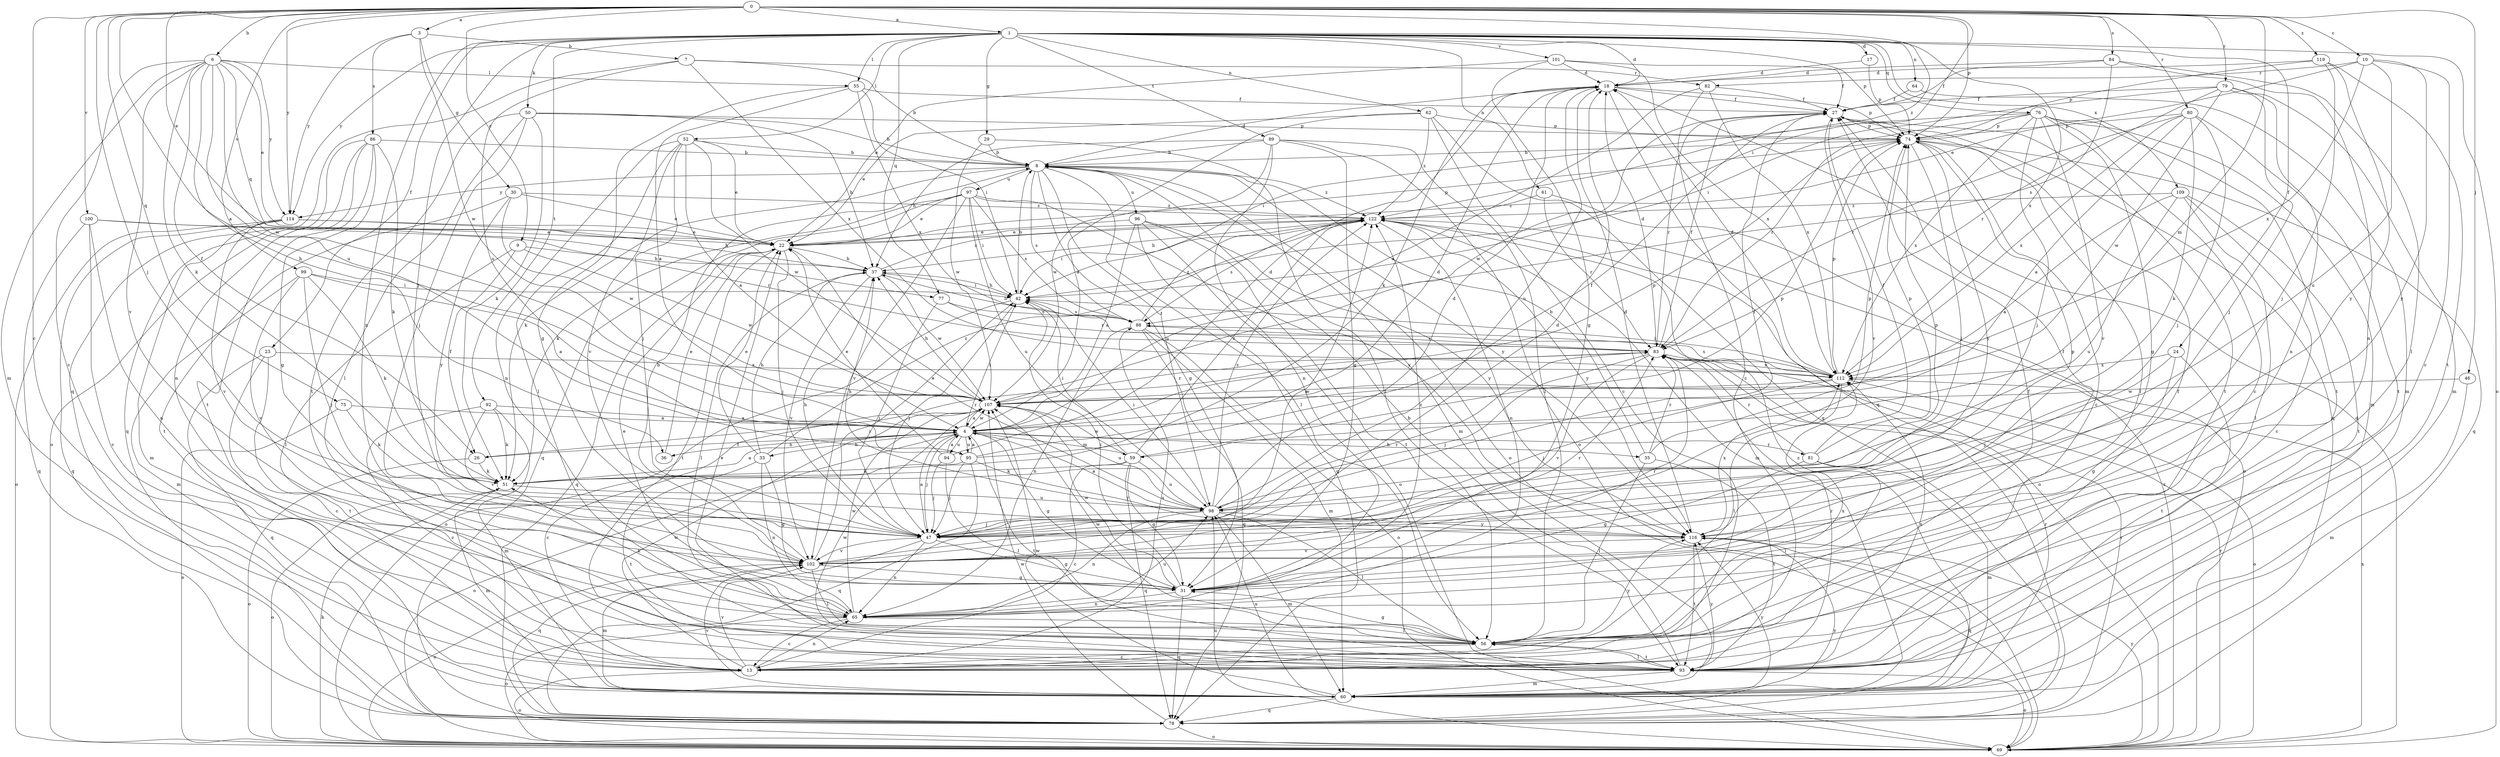 strict digraph  {
0;
1;
3;
4;
6;
7;
8;
9;
10;
13;
17;
18;
22;
23;
24;
26;
27;
29;
30;
31;
33;
35;
36;
37;
42;
46;
47;
50;
51;
52;
55;
56;
59;
60;
61;
62;
64;
65;
69;
74;
75;
76;
77;
78;
79;
80;
81;
82;
83;
84;
86;
88;
89;
92;
93;
94;
95;
96;
97;
98;
99;
100;
101;
102;
107;
109;
112;
114;
116;
119;
122;
0 -> 1  [label=a];
0 -> 3  [label=a];
0 -> 4  [label=a];
0 -> 6  [label=b];
0 -> 9  [label=c];
0 -> 10  [label=c];
0 -> 13  [label=c];
0 -> 22  [label=e];
0 -> 42  [label=i];
0 -> 46  [label=j];
0 -> 47  [label=j];
0 -> 59  [label=m];
0 -> 74  [label=p];
0 -> 75  [label=q];
0 -> 79  [label=r];
0 -> 80  [label=r];
0 -> 84  [label=s];
0 -> 99  [label=v];
0 -> 100  [label=v];
0 -> 114  [label=y];
0 -> 119  [label=z];
0 -> 122  [label=z];
1 -> 17  [label=d];
1 -> 18  [label=d];
1 -> 23  [label=f];
1 -> 24  [label=f];
1 -> 29  [label=g];
1 -> 47  [label=j];
1 -> 50  [label=k];
1 -> 52  [label=l];
1 -> 55  [label=l];
1 -> 61  [label=n];
1 -> 62  [label=n];
1 -> 64  [label=n];
1 -> 65  [label=n];
1 -> 69  [label=o];
1 -> 74  [label=p];
1 -> 76  [label=q];
1 -> 77  [label=q];
1 -> 89  [label=t];
1 -> 92  [label=t];
1 -> 101  [label=v];
1 -> 109  [label=x];
1 -> 112  [label=x];
1 -> 114  [label=y];
3 -> 7  [label=b];
3 -> 30  [label=g];
3 -> 86  [label=s];
3 -> 107  [label=w];
3 -> 114  [label=y];
4 -> 26  [label=f];
4 -> 31  [label=g];
4 -> 33  [label=h];
4 -> 35  [label=h];
4 -> 36  [label=h];
4 -> 42  [label=i];
4 -> 47  [label=j];
4 -> 59  [label=m];
4 -> 69  [label=o];
4 -> 74  [label=p];
4 -> 81  [label=r];
4 -> 93  [label=t];
4 -> 94  [label=u];
4 -> 95  [label=u];
4 -> 107  [label=w];
6 -> 13  [label=c];
6 -> 22  [label=e];
6 -> 26  [label=f];
6 -> 36  [label=h];
6 -> 51  [label=k];
6 -> 55  [label=l];
6 -> 60  [label=m];
6 -> 77  [label=q];
6 -> 95  [label=u];
6 -> 102  [label=v];
6 -> 107  [label=w];
6 -> 114  [label=y];
7 -> 8  [label=b];
7 -> 78  [label=q];
7 -> 82  [label=r];
7 -> 95  [label=u];
7 -> 112  [label=x];
8 -> 18  [label=d];
8 -> 31  [label=g];
8 -> 51  [label=k];
8 -> 56  [label=l];
8 -> 60  [label=m];
8 -> 69  [label=o];
8 -> 88  [label=s];
8 -> 96  [label=u];
8 -> 97  [label=u];
8 -> 98  [label=u];
8 -> 114  [label=y];
8 -> 116  [label=y];
8 -> 122  [label=z];
9 -> 26  [label=f];
9 -> 37  [label=h];
9 -> 56  [label=l];
9 -> 107  [label=w];
10 -> 13  [label=c];
10 -> 22  [label=e];
10 -> 82  [label=r];
10 -> 98  [label=u];
10 -> 112  [label=x];
10 -> 116  [label=y];
13 -> 27  [label=f];
13 -> 65  [label=n];
13 -> 69  [label=o];
13 -> 88  [label=s];
13 -> 102  [label=v];
13 -> 107  [label=w];
17 -> 18  [label=d];
17 -> 74  [label=p];
18 -> 27  [label=f];
18 -> 51  [label=k];
18 -> 74  [label=p];
18 -> 78  [label=q];
18 -> 98  [label=u];
22 -> 37  [label=h];
22 -> 47  [label=j];
22 -> 74  [label=p];
22 -> 78  [label=q];
22 -> 93  [label=t];
23 -> 13  [label=c];
23 -> 78  [label=q];
23 -> 93  [label=t];
23 -> 112  [label=x];
24 -> 31  [label=g];
24 -> 47  [label=j];
24 -> 93  [label=t];
24 -> 112  [label=x];
26 -> 51  [label=k];
26 -> 69  [label=o];
26 -> 83  [label=r];
27 -> 74  [label=p];
27 -> 78  [label=q];
27 -> 83  [label=r];
27 -> 93  [label=t];
27 -> 102  [label=v];
27 -> 107  [label=w];
29 -> 8  [label=b];
29 -> 56  [label=l];
29 -> 107  [label=w];
30 -> 22  [label=e];
30 -> 93  [label=t];
30 -> 107  [label=w];
30 -> 116  [label=y];
30 -> 122  [label=z];
31 -> 27  [label=f];
31 -> 42  [label=i];
31 -> 65  [label=n];
31 -> 78  [label=q];
31 -> 83  [label=r];
31 -> 107  [label=w];
31 -> 122  [label=z];
33 -> 22  [label=e];
33 -> 31  [label=g];
33 -> 37  [label=h];
33 -> 65  [label=n];
33 -> 93  [label=t];
33 -> 122  [label=z];
35 -> 8  [label=b];
35 -> 56  [label=l];
35 -> 74  [label=p];
35 -> 83  [label=r];
35 -> 93  [label=t];
36 -> 22  [label=e];
37 -> 42  [label=i];
37 -> 56  [label=l];
37 -> 102  [label=v];
37 -> 107  [label=w];
37 -> 122  [label=z];
42 -> 8  [label=b];
42 -> 37  [label=h];
42 -> 47  [label=j];
42 -> 69  [label=o];
42 -> 88  [label=s];
46 -> 60  [label=m];
46 -> 107  [label=w];
47 -> 4  [label=a];
47 -> 31  [label=g];
47 -> 37  [label=h];
47 -> 65  [label=n];
47 -> 78  [label=q];
47 -> 83  [label=r];
47 -> 102  [label=v];
50 -> 8  [label=b];
50 -> 37  [label=h];
50 -> 47  [label=j];
50 -> 51  [label=k];
50 -> 56  [label=l];
50 -> 74  [label=p];
50 -> 93  [label=t];
51 -> 4  [label=a];
51 -> 60  [label=m];
51 -> 69  [label=o];
51 -> 98  [label=u];
52 -> 4  [label=a];
52 -> 8  [label=b];
52 -> 22  [label=e];
52 -> 47  [label=j];
52 -> 56  [label=l];
52 -> 65  [label=n];
52 -> 102  [label=v];
52 -> 107  [label=w];
55 -> 4  [label=a];
55 -> 27  [label=f];
55 -> 31  [label=g];
55 -> 42  [label=i];
55 -> 112  [label=x];
56 -> 13  [label=c];
56 -> 31  [label=g];
56 -> 93  [label=t];
56 -> 107  [label=w];
56 -> 112  [label=x];
56 -> 116  [label=y];
59 -> 13  [label=c];
59 -> 31  [label=g];
59 -> 42  [label=i];
59 -> 51  [label=k];
59 -> 74  [label=p];
59 -> 78  [label=q];
59 -> 98  [label=u];
59 -> 107  [label=w];
59 -> 122  [label=z];
60 -> 78  [label=q];
60 -> 83  [label=r];
60 -> 98  [label=u];
60 -> 102  [label=v];
60 -> 107  [label=w];
60 -> 116  [label=y];
60 -> 122  [label=z];
61 -> 69  [label=o];
61 -> 83  [label=r];
61 -> 122  [label=z];
62 -> 4  [label=a];
62 -> 13  [label=c];
62 -> 22  [label=e];
62 -> 74  [label=p];
62 -> 78  [label=q];
62 -> 122  [label=z];
64 -> 27  [label=f];
64 -> 60  [label=m];
65 -> 13  [label=c];
65 -> 22  [label=e];
65 -> 51  [label=k];
65 -> 56  [label=l];
65 -> 69  [label=o];
65 -> 98  [label=u];
65 -> 107  [label=w];
69 -> 18  [label=d];
69 -> 51  [label=k];
69 -> 83  [label=r];
69 -> 98  [label=u];
69 -> 112  [label=x];
69 -> 116  [label=y];
69 -> 122  [label=z];
74 -> 8  [label=b];
74 -> 13  [label=c];
74 -> 47  [label=j];
74 -> 56  [label=l];
74 -> 78  [label=q];
74 -> 116  [label=y];
75 -> 4  [label=a];
75 -> 51  [label=k];
75 -> 69  [label=o];
76 -> 13  [label=c];
76 -> 31  [label=g];
76 -> 42  [label=i];
76 -> 47  [label=j];
76 -> 60  [label=m];
76 -> 74  [label=p];
76 -> 83  [label=r];
76 -> 93  [label=t];
76 -> 102  [label=v];
76 -> 112  [label=x];
77 -> 47  [label=j];
77 -> 83  [label=r];
77 -> 88  [label=s];
78 -> 69  [label=o];
78 -> 83  [label=r];
78 -> 107  [label=w];
78 -> 116  [label=y];
79 -> 27  [label=f];
79 -> 42  [label=i];
79 -> 47  [label=j];
79 -> 60  [label=m];
79 -> 65  [label=n];
79 -> 83  [label=r];
79 -> 107  [label=w];
80 -> 4  [label=a];
80 -> 47  [label=j];
80 -> 51  [label=k];
80 -> 74  [label=p];
80 -> 83  [label=r];
80 -> 93  [label=t];
80 -> 112  [label=x];
81 -> 27  [label=f];
81 -> 31  [label=g];
81 -> 56  [label=l];
81 -> 60  [label=m];
81 -> 74  [label=p];
81 -> 83  [label=r];
82 -> 4  [label=a];
82 -> 13  [label=c];
82 -> 27  [label=f];
82 -> 112  [label=x];
83 -> 18  [label=d];
83 -> 27  [label=f];
83 -> 47  [label=j];
83 -> 102  [label=v];
83 -> 112  [label=x];
84 -> 18  [label=d];
84 -> 27  [label=f];
84 -> 56  [label=l];
84 -> 65  [label=n];
84 -> 88  [label=s];
86 -> 8  [label=b];
86 -> 31  [label=g];
86 -> 51  [label=k];
86 -> 65  [label=n];
86 -> 69  [label=o];
86 -> 78  [label=q];
86 -> 93  [label=t];
88 -> 37  [label=h];
88 -> 60  [label=m];
88 -> 65  [label=n];
88 -> 69  [label=o];
88 -> 78  [label=q];
88 -> 83  [label=r];
88 -> 122  [label=z];
89 -> 8  [label=b];
89 -> 31  [label=g];
89 -> 37  [label=h];
89 -> 56  [label=l];
89 -> 65  [label=n];
89 -> 69  [label=o];
89 -> 107  [label=w];
92 -> 4  [label=a];
92 -> 13  [label=c];
92 -> 51  [label=k];
92 -> 60  [label=m];
92 -> 102  [label=v];
93 -> 8  [label=b];
93 -> 22  [label=e];
93 -> 27  [label=f];
93 -> 56  [label=l];
93 -> 60  [label=m];
93 -> 69  [label=o];
93 -> 83  [label=r];
93 -> 107  [label=w];
93 -> 112  [label=x];
93 -> 116  [label=y];
94 -> 4  [label=a];
94 -> 18  [label=d];
94 -> 22  [label=e];
94 -> 47  [label=j];
94 -> 56  [label=l];
95 -> 4  [label=a];
95 -> 18  [label=d];
95 -> 27  [label=f];
95 -> 47  [label=j];
95 -> 51  [label=k];
95 -> 78  [label=q];
95 -> 116  [label=y];
96 -> 4  [label=a];
96 -> 22  [label=e];
96 -> 69  [label=o];
96 -> 78  [label=q];
96 -> 93  [label=t];
96 -> 116  [label=y];
97 -> 22  [label=e];
97 -> 42  [label=i];
97 -> 51  [label=k];
97 -> 78  [label=q];
97 -> 88  [label=s];
97 -> 98  [label=u];
97 -> 102  [label=v];
97 -> 116  [label=y];
97 -> 122  [label=z];
98 -> 4  [label=a];
98 -> 18  [label=d];
98 -> 22  [label=e];
98 -> 27  [label=f];
98 -> 37  [label=h];
98 -> 42  [label=i];
98 -> 47  [label=j];
98 -> 56  [label=l];
98 -> 60  [label=m];
98 -> 65  [label=n];
98 -> 74  [label=p];
98 -> 116  [label=y];
98 -> 122  [label=z];
99 -> 4  [label=a];
99 -> 42  [label=i];
99 -> 47  [label=j];
99 -> 51  [label=k];
99 -> 60  [label=m];
99 -> 102  [label=v];
100 -> 13  [label=c];
100 -> 22  [label=e];
100 -> 65  [label=n];
100 -> 78  [label=q];
100 -> 83  [label=r];
101 -> 18  [label=d];
101 -> 22  [label=e];
101 -> 27  [label=f];
101 -> 31  [label=g];
101 -> 112  [label=x];
102 -> 8  [label=b];
102 -> 18  [label=d];
102 -> 31  [label=g];
102 -> 42  [label=i];
102 -> 56  [label=l];
102 -> 60  [label=m];
102 -> 69  [label=o];
102 -> 74  [label=p];
102 -> 83  [label=r];
102 -> 122  [label=z];
107 -> 4  [label=a];
107 -> 13  [label=c];
107 -> 37  [label=h];
107 -> 83  [label=r];
107 -> 98  [label=u];
109 -> 4  [label=a];
109 -> 13  [label=c];
109 -> 56  [label=l];
109 -> 93  [label=t];
109 -> 98  [label=u];
109 -> 122  [label=z];
112 -> 18  [label=d];
112 -> 42  [label=i];
112 -> 47  [label=j];
112 -> 56  [label=l];
112 -> 69  [label=o];
112 -> 74  [label=p];
112 -> 88  [label=s];
112 -> 107  [label=w];
114 -> 22  [label=e];
114 -> 37  [label=h];
114 -> 60  [label=m];
114 -> 69  [label=o];
114 -> 78  [label=q];
114 -> 102  [label=v];
116 -> 18  [label=d];
116 -> 78  [label=q];
116 -> 93  [label=t];
116 -> 102  [label=v];
116 -> 112  [label=x];
119 -> 18  [label=d];
119 -> 47  [label=j];
119 -> 74  [label=p];
119 -> 93  [label=t];
119 -> 116  [label=y];
122 -> 22  [label=e];
122 -> 37  [label=h];
122 -> 42  [label=i];
122 -> 60  [label=m];
122 -> 65  [label=n];
122 -> 69  [label=o];
122 -> 88  [label=s];
122 -> 116  [label=y];
}
